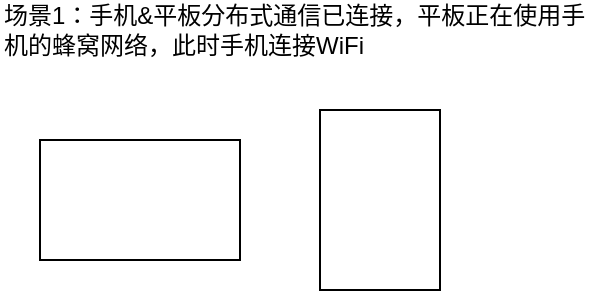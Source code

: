 <mxfile version="20.8.16" type="github">
  <diagram name="第 1 页" id="DlrpQSdwYY87oFCnPYEF">
    <mxGraphModel dx="1562" dy="837" grid="1" gridSize="10" guides="1" tooltips="1" connect="1" arrows="1" fold="1" page="1" pageScale="1" pageWidth="827" pageHeight="1169" math="0" shadow="0">
      <root>
        <mxCell id="0" />
        <mxCell id="1" parent="0" />
        <mxCell id="epLQ4sd-5OUJcq_4wwQY-1" value="" style="rounded=0;whiteSpace=wrap;html=1;" vertex="1" parent="1">
          <mxGeometry x="200" y="105" width="60" height="90" as="geometry" />
        </mxCell>
        <mxCell id="epLQ4sd-5OUJcq_4wwQY-2" value="场景1：手机&amp;amp;平板分布式通信已连接，平板正在使用手机的蜂窝网络，此时手机连接WiFi" style="text;html=1;strokeColor=none;fillColor=none;align=left;verticalAlign=middle;whiteSpace=wrap;rounded=0;" vertex="1" parent="1">
          <mxGeometry x="40" y="50" width="300" height="30" as="geometry" />
        </mxCell>
        <mxCell id="epLQ4sd-5OUJcq_4wwQY-3" value="" style="rounded=0;whiteSpace=wrap;html=1;" vertex="1" parent="1">
          <mxGeometry x="60" y="120" width="100" height="60" as="geometry" />
        </mxCell>
      </root>
    </mxGraphModel>
  </diagram>
</mxfile>
